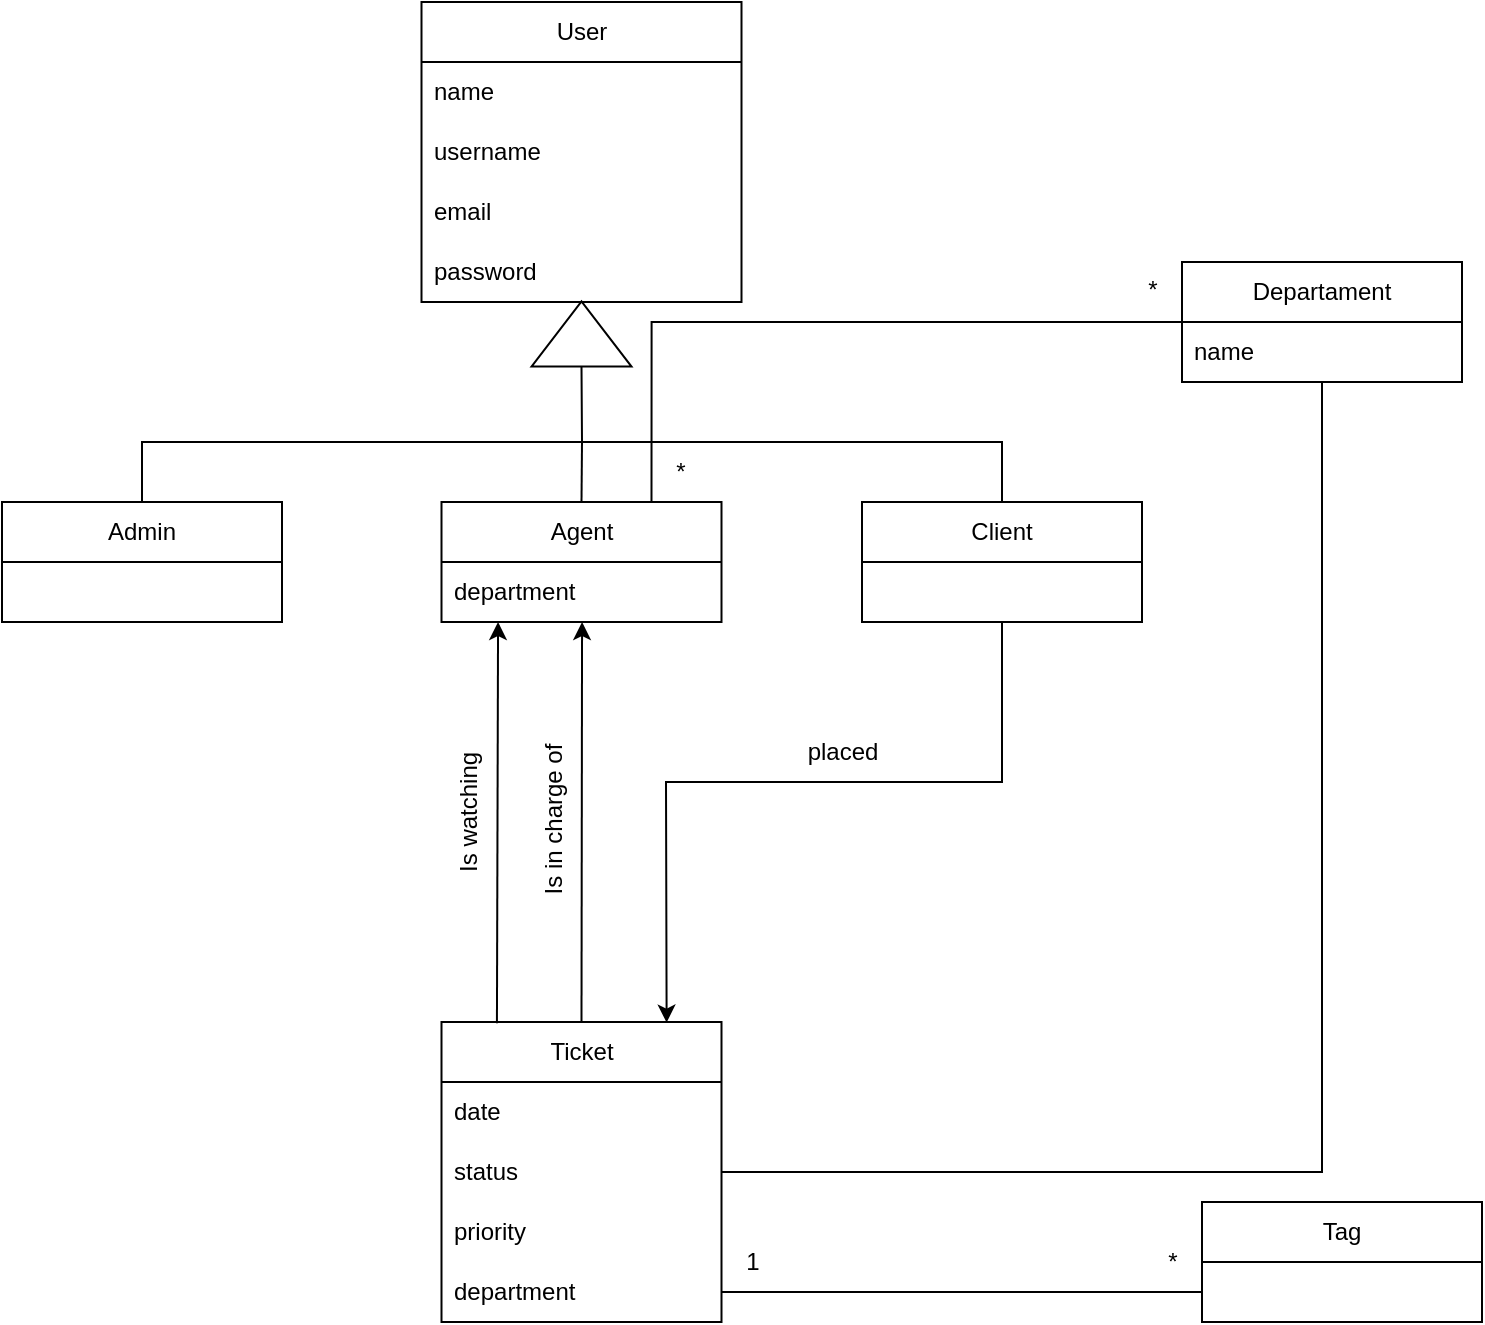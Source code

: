 <mxfile version="21.1.4" type="device">
  <diagram id="C5RBs43oDa-KdzZeNtuy" name="Page-1">
    <mxGraphModel dx="1226" dy="1859" grid="1" gridSize="10" guides="1" tooltips="1" connect="1" arrows="1" fold="1" page="1" pageScale="1" pageWidth="827" pageHeight="1169" math="0" shadow="0">
      <root>
        <mxCell id="WIyWlLk6GJQsqaUBKTNV-0" />
        <mxCell id="WIyWlLk6GJQsqaUBKTNV-1" parent="WIyWlLk6GJQsqaUBKTNV-0" />
        <mxCell id="07bT_ozqnYkM8ETvh8LQ-33" style="edgeStyle=orthogonalEdgeStyle;rounded=0;orthogonalLoop=1;jettySize=auto;html=1;exitX=0.75;exitY=0;exitDx=0;exitDy=0;entryX=0;entryY=0.5;entryDx=0;entryDy=0;endArrow=none;endFill=0;" parent="WIyWlLk6GJQsqaUBKTNV-1" source="07bT_ozqnYkM8ETvh8LQ-0" target="07bT_ozqnYkM8ETvh8LQ-16" edge="1">
          <mxGeometry relative="1" as="geometry" />
        </mxCell>
        <mxCell id="07bT_ozqnYkM8ETvh8LQ-0" value="Agent" style="swimlane;fontStyle=0;childLayout=stackLayout;horizontal=1;startSize=30;horizontalStack=0;resizeParent=1;resizeParentMax=0;resizeLast=0;collapsible=1;marginBottom=0;whiteSpace=wrap;html=1;" parent="WIyWlLk6GJQsqaUBKTNV-1" vertex="1">
          <mxGeometry x="289.75" y="220" width="140" height="60" as="geometry" />
        </mxCell>
        <mxCell id="07bT_ozqnYkM8ETvh8LQ-1" value="department" style="text;strokeColor=none;fillColor=none;align=left;verticalAlign=middle;spacingLeft=4;spacingRight=4;overflow=hidden;points=[[0,0.5],[1,0.5]];portConstraint=eastwest;rotatable=0;whiteSpace=wrap;html=1;" parent="07bT_ozqnYkM8ETvh8LQ-0" vertex="1">
          <mxGeometry y="30" width="140" height="30" as="geometry" />
        </mxCell>
        <mxCell id="07bT_ozqnYkM8ETvh8LQ-4" value="Admin" style="swimlane;fontStyle=0;childLayout=stackLayout;horizontal=1;startSize=30;horizontalStack=0;resizeParent=1;resizeParentMax=0;resizeLast=0;collapsible=1;marginBottom=0;whiteSpace=wrap;html=1;" parent="WIyWlLk6GJQsqaUBKTNV-1" vertex="1">
          <mxGeometry x="70" y="220" width="140" height="60" as="geometry" />
        </mxCell>
        <mxCell id="OJp51XeQ9fX65ZevqAJo-1" value="Client" style="swimlane;fontStyle=0;childLayout=stackLayout;horizontal=1;startSize=30;horizontalStack=0;resizeParent=1;resizeParentMax=0;resizeLast=0;collapsible=1;marginBottom=0;whiteSpace=wrap;html=1;" parent="WIyWlLk6GJQsqaUBKTNV-1" vertex="1">
          <mxGeometry x="500" y="220" width="140" height="60" as="geometry" />
        </mxCell>
        <mxCell id="OJp51XeQ9fX65ZevqAJo-5" value="User" style="swimlane;fontStyle=0;childLayout=stackLayout;horizontal=1;startSize=30;horizontalStack=0;resizeParent=1;resizeParentMax=0;resizeLast=0;collapsible=1;marginBottom=0;whiteSpace=wrap;html=1;" parent="WIyWlLk6GJQsqaUBKTNV-1" vertex="1">
          <mxGeometry x="279.75" y="-30" width="160" height="150" as="geometry" />
        </mxCell>
        <mxCell id="OJp51XeQ9fX65ZevqAJo-6" value="name" style="text;strokeColor=none;fillColor=none;align=left;verticalAlign=middle;spacingLeft=4;spacingRight=4;overflow=hidden;points=[[0,0.5],[1,0.5]];portConstraint=eastwest;rotatable=0;whiteSpace=wrap;html=1;" parent="OJp51XeQ9fX65ZevqAJo-5" vertex="1">
          <mxGeometry y="30" width="160" height="30" as="geometry" />
        </mxCell>
        <mxCell id="07bT_ozqnYkM8ETvh8LQ-24" value="username" style="text;strokeColor=none;fillColor=none;align=left;verticalAlign=middle;spacingLeft=4;spacingRight=4;overflow=hidden;points=[[0,0.5],[1,0.5]];portConstraint=eastwest;rotatable=0;whiteSpace=wrap;html=1;" parent="OJp51XeQ9fX65ZevqAJo-5" vertex="1">
          <mxGeometry y="60" width="160" height="30" as="geometry" />
        </mxCell>
        <mxCell id="OJp51XeQ9fX65ZevqAJo-7" value="email" style="text;strokeColor=none;fillColor=none;align=left;verticalAlign=middle;spacingLeft=4;spacingRight=4;overflow=hidden;points=[[0,0.5],[1,0.5]];portConstraint=eastwest;rotatable=0;whiteSpace=wrap;html=1;" parent="OJp51XeQ9fX65ZevqAJo-5" vertex="1">
          <mxGeometry y="90" width="160" height="30" as="geometry" />
        </mxCell>
        <mxCell id="OJp51XeQ9fX65ZevqAJo-8" value="password" style="text;strokeColor=none;fillColor=none;align=left;verticalAlign=middle;spacingLeft=4;spacingRight=4;overflow=hidden;points=[[0,0.5],[1,0.5]];portConstraint=eastwest;rotatable=0;whiteSpace=wrap;html=1;" parent="OJp51XeQ9fX65ZevqAJo-5" vertex="1">
          <mxGeometry y="120" width="160" height="30" as="geometry" />
        </mxCell>
        <mxCell id="07bT_ozqnYkM8ETvh8LQ-12" value="Ticket" style="swimlane;fontStyle=0;childLayout=stackLayout;horizontal=1;startSize=30;horizontalStack=0;resizeParent=1;resizeParentMax=0;resizeLast=0;collapsible=1;marginBottom=0;whiteSpace=wrap;html=1;" parent="WIyWlLk6GJQsqaUBKTNV-1" vertex="1">
          <mxGeometry x="289.75" y="480" width="140" height="150" as="geometry" />
        </mxCell>
        <mxCell id="07bT_ozqnYkM8ETvh8LQ-15" value="date" style="text;strokeColor=none;fillColor=none;align=left;verticalAlign=middle;spacingLeft=4;spacingRight=4;overflow=hidden;points=[[0,0.5],[1,0.5]];portConstraint=eastwest;rotatable=0;whiteSpace=wrap;html=1;" parent="07bT_ozqnYkM8ETvh8LQ-12" vertex="1">
          <mxGeometry y="30" width="140" height="30" as="geometry" />
        </mxCell>
        <mxCell id="07bT_ozqnYkM8ETvh8LQ-14" value="status" style="text;strokeColor=none;fillColor=none;align=left;verticalAlign=middle;spacingLeft=4;spacingRight=4;overflow=hidden;points=[[0,0.5],[1,0.5]];portConstraint=eastwest;rotatable=0;whiteSpace=wrap;html=1;" parent="07bT_ozqnYkM8ETvh8LQ-12" vertex="1">
          <mxGeometry y="60" width="140" height="30" as="geometry" />
        </mxCell>
        <mxCell id="07bT_ozqnYkM8ETvh8LQ-25" value="priority" style="text;strokeColor=none;fillColor=none;align=left;verticalAlign=middle;spacingLeft=4;spacingRight=4;overflow=hidden;points=[[0,0.5],[1,0.5]];portConstraint=eastwest;rotatable=0;whiteSpace=wrap;html=1;" parent="07bT_ozqnYkM8ETvh8LQ-12" vertex="1">
          <mxGeometry y="90" width="140" height="30" as="geometry" />
        </mxCell>
        <mxCell id="07bT_ozqnYkM8ETvh8LQ-13" value="department" style="text;strokeColor=none;fillColor=none;align=left;verticalAlign=middle;spacingLeft=4;spacingRight=4;overflow=hidden;points=[[0,0.5],[1,0.5]];portConstraint=eastwest;rotatable=0;whiteSpace=wrap;html=1;" parent="07bT_ozqnYkM8ETvh8LQ-12" vertex="1">
          <mxGeometry y="120" width="140" height="30" as="geometry" />
        </mxCell>
        <mxCell id="07bT_ozqnYkM8ETvh8LQ-16" value="Departament" style="swimlane;fontStyle=0;childLayout=stackLayout;horizontal=1;startSize=30;horizontalStack=0;resizeParent=1;resizeParentMax=0;resizeLast=0;collapsible=1;marginBottom=0;whiteSpace=wrap;html=1;" parent="WIyWlLk6GJQsqaUBKTNV-1" vertex="1">
          <mxGeometry x="660" y="100" width="140" height="60" as="geometry" />
        </mxCell>
        <mxCell id="Qr1bMsHqArAzHgjWN0jj-11" value="name" style="text;strokeColor=none;fillColor=none;align=left;verticalAlign=middle;spacingLeft=4;spacingRight=4;overflow=hidden;points=[[0,0.5],[1,0.5]];portConstraint=eastwest;rotatable=0;whiteSpace=wrap;html=1;" vertex="1" parent="07bT_ozqnYkM8ETvh8LQ-16">
          <mxGeometry y="30" width="140" height="30" as="geometry" />
        </mxCell>
        <mxCell id="07bT_ozqnYkM8ETvh8LQ-20" value="" style="triangle;whiteSpace=wrap;html=1;rotation=-90;" parent="WIyWlLk6GJQsqaUBKTNV-1" vertex="1">
          <mxGeometry x="343.44" y="111.0" width="32.62" height="50" as="geometry" />
        </mxCell>
        <mxCell id="07bT_ozqnYkM8ETvh8LQ-21" value="" style="endArrow=none;html=1;rounded=0;entryX=0;entryY=0.5;entryDx=0;entryDy=0;exitX=0.5;exitY=0;exitDx=0;exitDy=0;" parent="WIyWlLk6GJQsqaUBKTNV-1" source="07bT_ozqnYkM8ETvh8LQ-4" target="07bT_ozqnYkM8ETvh8LQ-20" edge="1">
          <mxGeometry width="50" height="50" relative="1" as="geometry">
            <mxPoint x="180" y="200" as="sourcePoint" />
            <mxPoint x="230" y="150" as="targetPoint" />
            <Array as="points">
              <mxPoint x="140" y="190" />
              <mxPoint x="360" y="190" />
            </Array>
          </mxGeometry>
        </mxCell>
        <mxCell id="07bT_ozqnYkM8ETvh8LQ-22" value="" style="endArrow=none;html=1;rounded=0;exitX=0.5;exitY=0;exitDx=0;exitDy=0;" parent="WIyWlLk6GJQsqaUBKTNV-1" source="07bT_ozqnYkM8ETvh8LQ-0" edge="1">
          <mxGeometry width="50" height="50" relative="1" as="geometry">
            <mxPoint x="480" y="260" as="sourcePoint" />
            <mxPoint x="360" y="190" as="targetPoint" />
          </mxGeometry>
        </mxCell>
        <mxCell id="07bT_ozqnYkM8ETvh8LQ-23" value="" style="endArrow=none;html=1;rounded=0;exitX=0.5;exitY=0;exitDx=0;exitDy=0;" parent="WIyWlLk6GJQsqaUBKTNV-1" source="OJp51XeQ9fX65ZevqAJo-1" edge="1">
          <mxGeometry width="50" height="50" relative="1" as="geometry">
            <mxPoint x="490" y="270" as="sourcePoint" />
            <mxPoint x="360" y="190" as="targetPoint" />
            <Array as="points">
              <mxPoint x="570" y="190" />
            </Array>
          </mxGeometry>
        </mxCell>
        <mxCell id="07bT_ozqnYkM8ETvh8LQ-34" value="*" style="text;html=1;align=center;verticalAlign=middle;resizable=0;points=[];autosize=1;strokeColor=none;fillColor=none;" parent="WIyWlLk6GJQsqaUBKTNV-1" vertex="1">
          <mxGeometry x="394" y="190" width="30" height="30" as="geometry" />
        </mxCell>
        <mxCell id="07bT_ozqnYkM8ETvh8LQ-35" value="*" style="text;html=1;align=center;verticalAlign=middle;resizable=0;points=[];autosize=1;strokeColor=none;fillColor=none;" parent="WIyWlLk6GJQsqaUBKTNV-1" vertex="1">
          <mxGeometry x="630" y="98.95" width="30" height="30" as="geometry" />
        </mxCell>
        <mxCell id="Qr1bMsHqArAzHgjWN0jj-0" value="Tag" style="swimlane;fontStyle=0;childLayout=stackLayout;horizontal=1;startSize=30;horizontalStack=0;resizeParent=1;resizeParentMax=0;resizeLast=0;collapsible=1;marginBottom=0;whiteSpace=wrap;html=1;" vertex="1" parent="WIyWlLk6GJQsqaUBKTNV-1">
          <mxGeometry x="670" y="570" width="140" height="60" as="geometry" />
        </mxCell>
        <mxCell id="Qr1bMsHqArAzHgjWN0jj-7" value="" style="endArrow=none;html=1;rounded=0;exitX=1;exitY=0.5;exitDx=0;exitDy=0;entryX=0;entryY=0.75;entryDx=0;entryDy=0;" edge="1" parent="WIyWlLk6GJQsqaUBKTNV-1" source="07bT_ozqnYkM8ETvh8LQ-13" target="Qr1bMsHqArAzHgjWN0jj-0">
          <mxGeometry width="50" height="50" relative="1" as="geometry">
            <mxPoint x="610" y="480" as="sourcePoint" />
            <mxPoint x="660" y="430" as="targetPoint" />
          </mxGeometry>
        </mxCell>
        <mxCell id="Qr1bMsHqArAzHgjWN0jj-8" value="1&lt;br&gt;" style="text;html=1;align=center;verticalAlign=middle;resizable=0;points=[];autosize=1;strokeColor=none;fillColor=none;" vertex="1" parent="WIyWlLk6GJQsqaUBKTNV-1">
          <mxGeometry x="429.75" y="585" width="30" height="30" as="geometry" />
        </mxCell>
        <mxCell id="Qr1bMsHqArAzHgjWN0jj-9" value="*" style="text;html=1;align=center;verticalAlign=middle;resizable=0;points=[];autosize=1;strokeColor=none;fillColor=none;" vertex="1" parent="WIyWlLk6GJQsqaUBKTNV-1">
          <mxGeometry x="640" y="585" width="30" height="30" as="geometry" />
        </mxCell>
        <mxCell id="Qr1bMsHqArAzHgjWN0jj-10" value="" style="endArrow=none;html=1;rounded=0;exitX=1;exitY=0.5;exitDx=0;exitDy=0;entryX=0.5;entryY=1;entryDx=0;entryDy=0;" edge="1" parent="WIyWlLk6GJQsqaUBKTNV-1" source="07bT_ozqnYkM8ETvh8LQ-14" target="07bT_ozqnYkM8ETvh8LQ-16">
          <mxGeometry width="50" height="50" relative="1" as="geometry">
            <mxPoint x="575" y="460" as="sourcePoint" />
            <mxPoint x="715" y="460" as="targetPoint" />
            <Array as="points">
              <mxPoint x="730" y="555" />
            </Array>
          </mxGeometry>
        </mxCell>
        <mxCell id="Qr1bMsHqArAzHgjWN0jj-12" value="" style="endArrow=classic;html=1;rounded=0;entryX=0.502;entryY=1;entryDx=0;entryDy=0;entryPerimeter=0;exitX=0.5;exitY=0;exitDx=0;exitDy=0;endFill=1;" edge="1" parent="WIyWlLk6GJQsqaUBKTNV-1" source="07bT_ozqnYkM8ETvh8LQ-12" target="07bT_ozqnYkM8ETvh8LQ-1">
          <mxGeometry width="50" height="50" relative="1" as="geometry">
            <mxPoint x="370" y="360" as="sourcePoint" />
            <mxPoint x="420" y="310" as="targetPoint" />
          </mxGeometry>
        </mxCell>
        <mxCell id="Qr1bMsHqArAzHgjWN0jj-13" value="" style="endArrow=classic;html=1;rounded=0;entryX=0.202;entryY=1;entryDx=0;entryDy=0;entryPerimeter=0;exitX=0.198;exitY=0.004;exitDx=0;exitDy=0;exitPerimeter=0;endFill=1;" edge="1" parent="WIyWlLk6GJQsqaUBKTNV-1" source="07bT_ozqnYkM8ETvh8LQ-12" target="07bT_ozqnYkM8ETvh8LQ-1">
          <mxGeometry width="50" height="50" relative="1" as="geometry">
            <mxPoint x="260" y="480" as="sourcePoint" />
            <mxPoint x="260" y="280" as="targetPoint" />
          </mxGeometry>
        </mxCell>
        <mxCell id="Qr1bMsHqArAzHgjWN0jj-14" value="" style="endArrow=none;html=1;rounded=0;entryX=0.5;entryY=1;entryDx=0;entryDy=0;exitX=0.804;exitY=0.002;exitDx=0;exitDy=0;exitPerimeter=0;startArrow=classic;startFill=1;" edge="1" parent="WIyWlLk6GJQsqaUBKTNV-1" source="07bT_ozqnYkM8ETvh8LQ-12" target="OJp51XeQ9fX65ZevqAJo-1">
          <mxGeometry width="50" height="50" relative="1" as="geometry">
            <mxPoint x="470" y="490" as="sourcePoint" />
            <mxPoint x="470" y="290" as="targetPoint" />
            <Array as="points">
              <mxPoint x="402" y="360" />
              <mxPoint x="570" y="360" />
            </Array>
          </mxGeometry>
        </mxCell>
        <mxCell id="Qr1bMsHqArAzHgjWN0jj-15" value="Is watching" style="text;html=1;align=center;verticalAlign=middle;resizable=0;points=[];autosize=1;strokeColor=none;fillColor=none;rotation=-90;" vertex="1" parent="WIyWlLk6GJQsqaUBKTNV-1">
          <mxGeometry x="263.44" y="360" width="80" height="30" as="geometry" />
        </mxCell>
        <mxCell id="Qr1bMsHqArAzHgjWN0jj-16" value="Is in charge of" style="text;html=1;align=center;verticalAlign=middle;resizable=0;points=[];autosize=1;strokeColor=none;fillColor=none;rotation=-90;" vertex="1" parent="WIyWlLk6GJQsqaUBKTNV-1">
          <mxGeometry x="296" y="364" width="100" height="30" as="geometry" />
        </mxCell>
        <mxCell id="Qr1bMsHqArAzHgjWN0jj-17" value="placed" style="text;html=1;align=center;verticalAlign=middle;resizable=0;points=[];autosize=1;strokeColor=none;fillColor=none;rotation=0;" vertex="1" parent="WIyWlLk6GJQsqaUBKTNV-1">
          <mxGeometry x="459.75" y="330" width="60" height="30" as="geometry" />
        </mxCell>
      </root>
    </mxGraphModel>
  </diagram>
</mxfile>
